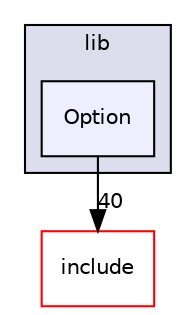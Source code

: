 digraph "lib/Option" {
  bgcolor=transparent;
  compound=true
  node [ fontsize="10", fontname="Helvetica"];
  edge [ labelfontsize="10", labelfontname="Helvetica"];
  subgraph clusterdir_97aefd0d527b934f1d99a682da8fe6a9 {
    graph [ bgcolor="#ddddee", pencolor="black", label="lib" fontname="Helvetica", fontsize="10", URL="dir_97aefd0d527b934f1d99a682da8fe6a9.html"]
  dir_a4016628a7a1e389280fd9bd57a3253e [shape=box, label="Option", style="filled", fillcolor="#eeeeff", pencolor="black", URL="dir_a4016628a7a1e389280fd9bd57a3253e.html"];
  }
  dir_d44c64559bbebec7f509842c48db8b23 [shape=box label="include" color="red" URL="dir_d44c64559bbebec7f509842c48db8b23.html"];
  dir_a4016628a7a1e389280fd9bd57a3253e->dir_d44c64559bbebec7f509842c48db8b23 [headlabel="40", labeldistance=1.5 headhref="dir_000086_000001.html"];
}
